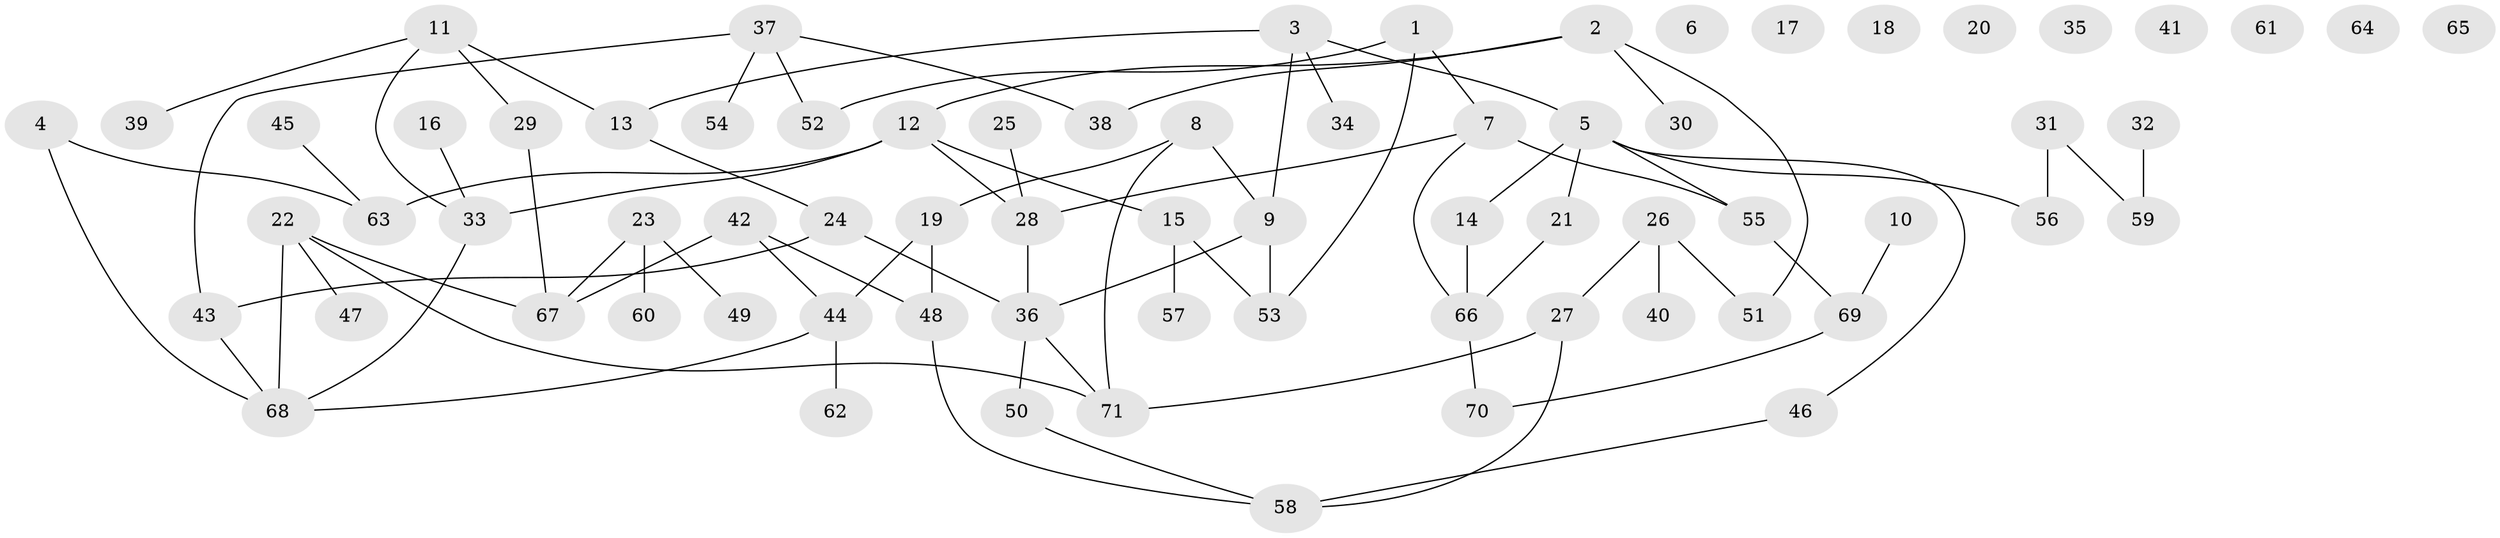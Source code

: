 // Generated by graph-tools (version 1.1) at 2025/00/03/09/25 03:00:44]
// undirected, 71 vertices, 83 edges
graph export_dot {
graph [start="1"]
  node [color=gray90,style=filled];
  1;
  2;
  3;
  4;
  5;
  6;
  7;
  8;
  9;
  10;
  11;
  12;
  13;
  14;
  15;
  16;
  17;
  18;
  19;
  20;
  21;
  22;
  23;
  24;
  25;
  26;
  27;
  28;
  29;
  30;
  31;
  32;
  33;
  34;
  35;
  36;
  37;
  38;
  39;
  40;
  41;
  42;
  43;
  44;
  45;
  46;
  47;
  48;
  49;
  50;
  51;
  52;
  53;
  54;
  55;
  56;
  57;
  58;
  59;
  60;
  61;
  62;
  63;
  64;
  65;
  66;
  67;
  68;
  69;
  70;
  71;
  1 -- 7;
  1 -- 52;
  1 -- 53;
  2 -- 12;
  2 -- 30;
  2 -- 38;
  2 -- 51;
  3 -- 5;
  3 -- 9;
  3 -- 13;
  3 -- 34;
  4 -- 63;
  4 -- 68;
  5 -- 14;
  5 -- 21;
  5 -- 46;
  5 -- 55;
  5 -- 56;
  7 -- 28;
  7 -- 55;
  7 -- 66;
  8 -- 9;
  8 -- 19;
  8 -- 71;
  9 -- 36;
  9 -- 53;
  10 -- 69;
  11 -- 13;
  11 -- 29;
  11 -- 33;
  11 -- 39;
  12 -- 15;
  12 -- 28;
  12 -- 33;
  12 -- 63;
  13 -- 24;
  14 -- 66;
  15 -- 53;
  15 -- 57;
  16 -- 33;
  19 -- 44;
  19 -- 48;
  21 -- 66;
  22 -- 47;
  22 -- 67;
  22 -- 68;
  22 -- 71;
  23 -- 49;
  23 -- 60;
  23 -- 67;
  24 -- 36;
  24 -- 43;
  25 -- 28;
  26 -- 27;
  26 -- 40;
  26 -- 51;
  27 -- 58;
  27 -- 71;
  28 -- 36;
  29 -- 67;
  31 -- 56;
  31 -- 59;
  32 -- 59;
  33 -- 68;
  36 -- 50;
  36 -- 71;
  37 -- 38;
  37 -- 43;
  37 -- 52;
  37 -- 54;
  42 -- 44;
  42 -- 48;
  42 -- 67;
  43 -- 68;
  44 -- 62;
  44 -- 68;
  45 -- 63;
  46 -- 58;
  48 -- 58;
  50 -- 58;
  55 -- 69;
  66 -- 70;
  69 -- 70;
}
